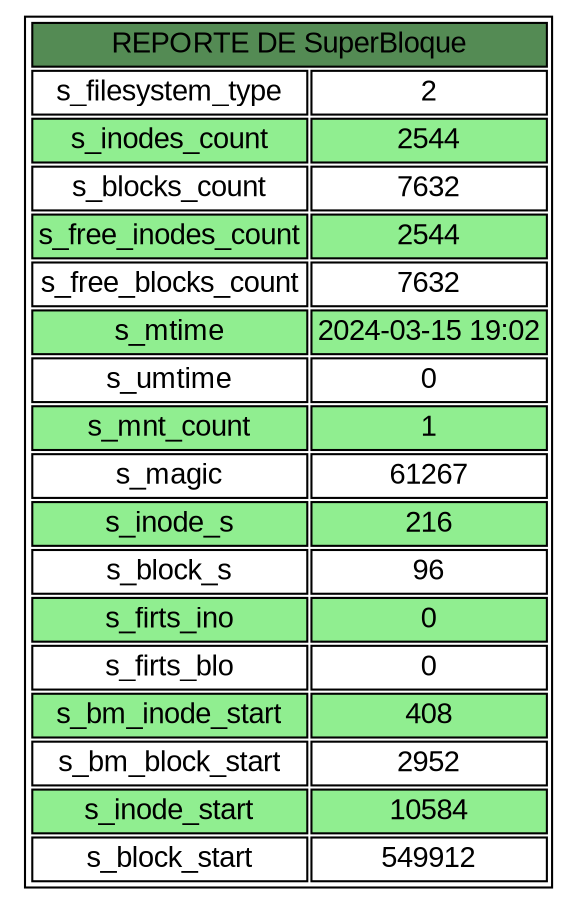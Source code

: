 digraph SuperBloque{
node [ shape=none fontname=Arial ]
n1 [ label = <
<table>
<tr><td colspan="2" bgcolor="palegreen4">REPORTE DE SuperBloque</td></tr>
<tr><td bgcolor="white">s_filesystem_type</td><td bgcolor="white">2</td></tr>
<tr><td bgcolor="palegreen2">s_inodes_count</td><td bgcolor="palegreen2">2544</td></tr>
<tr><td bgcolor="white">s_blocks_count</td><td bgcolor="white">7632</td></tr>
<tr><td bgcolor="palegreen2">s_free_inodes_count</td><td bgcolor="palegreen2">2544</td></tr>
<tr><td bgcolor="white">s_free_blocks_count</td><td bgcolor="white">7632</td></tr>
<tr><td bgcolor="palegreen2">s_mtime</td><td bgcolor="palegreen2">2024-03-15 19:02</td></tr>
<tr><td bgcolor="white">s_umtime</td><td bgcolor="white">0</td></tr>
<tr><td bgcolor="palegreen2">s_mnt_count</td><td bgcolor="palegreen2">1</td></tr>
<tr><td bgcolor="white">s_magic</td><td bgcolor="white">61267</td></tr>
<tr><td bgcolor="palegreen2">s_inode_s</td><td bgcolor="palegreen2">216</td></tr>
<tr><td bgcolor="white">s_block_s</td><td bgcolor="white">96</td></tr>
<tr><td bgcolor="palegreen2">s_firts_ino</td><td bgcolor="palegreen2">0</td></tr>
<tr><td bgcolor="white">s_firts_blo</td><td bgcolor="white">0</td></tr>
<tr><td bgcolor="palegreen2">s_bm_inode_start</td><td bgcolor="palegreen2">408</td></tr>
<tr><td bgcolor="white">s_bm_block_start</td><td bgcolor="white">2952</td></tr>
<tr><td bgcolor="palegreen2">s_inode_start</td><td bgcolor="palegreen2">10584</td></tr>
<tr><td bgcolor="white">s_block_start</td><td bgcolor="white">549912</td></tr>
</table>
> ]
}

